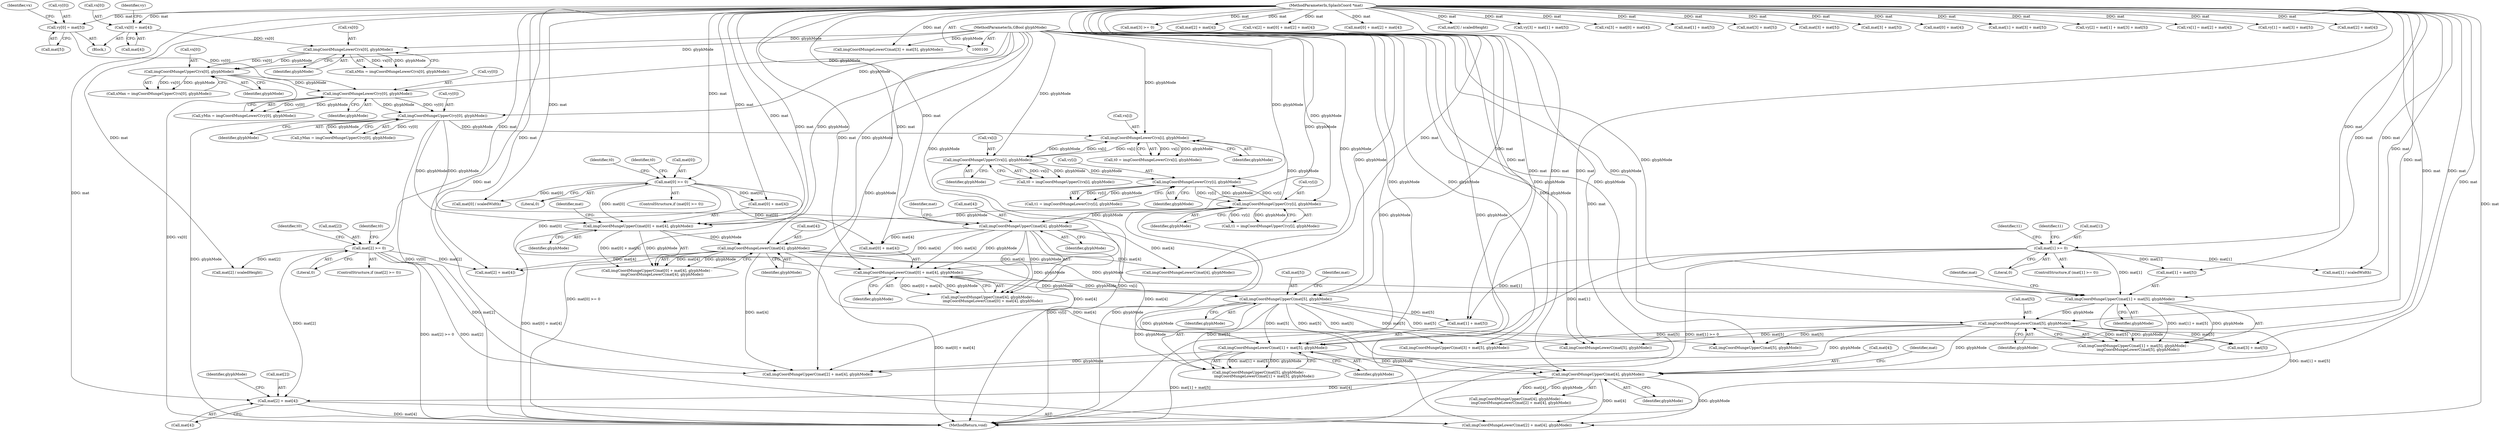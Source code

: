 digraph "0_poppler_a205e71a2dbe0c8d4f4905a76a3f79ec522eacec@pointer" {
"1000475" [label="(Call,mat[2] + mat[4])"];
"1000441" [label="(Call,mat[2] >= 0)"];
"1000105" [label="(MethodParameterIn,SplashCoord *mat)"];
"1000469" [label="(Call,imgCoordMungeUpperC(mat[4], glyphMode))"];
"1000365" [label="(Call,imgCoordMungeLowerC(mat[4], glyphMode))"];
"1000356" [label="(Call,imgCoordMungeUpperC(mat[0] + mat[4], glyphMode))"];
"1000347" [label="(Call,mat[0] >= 0)"];
"1000251" [label="(Call,imgCoordMungeUpperC(vy[0], glyphMode))"];
"1000244" [label="(Call,imgCoordMungeLowerC(vy[0], glyphMode))"];
"1000147" [label="(Call,vy[0] = mat[5])"];
"1000237" [label="(Call,imgCoordMungeUpperC(vx[0], glyphMode))"];
"1000230" [label="(Call,imgCoordMungeLowerC(vx[0], glyphMode))"];
"1000140" [label="(Call,vx[0] = mat[4])"];
"1000106" [label="(MethodParameterIn,GBool glyphMode)"];
"1000313" [label="(Call,imgCoordMungeUpperC(vy[i], glyphMode))"];
"1000298" [label="(Call,imgCoordMungeLowerC(vy[i], glyphMode))"];
"1000283" [label="(Call,imgCoordMungeUpperC(vx[i], glyphMode))"];
"1000268" [label="(Call,imgCoordMungeLowerC(vx[i], glyphMode))"];
"1000375" [label="(Call,imgCoordMungeUpperC(mat[4], glyphMode))"];
"1000408" [label="(Call,imgCoordMungeLowerC(mat[5], glyphMode))"];
"1000399" [label="(Call,imgCoordMungeUpperC(mat[1] + mat[5], glyphMode))"];
"1000390" [label="(Call,mat[1] >= 0)"];
"1000380" [label="(Call,imgCoordMungeLowerC(mat[0] + mat[4], glyphMode))"];
"1000423" [label="(Call,imgCoordMungeLowerC(mat[1] + mat[5], glyphMode))"];
"1000418" [label="(Call,imgCoordMungeUpperC(mat[5], glyphMode))"];
"1000241" [label="(Identifier,glyphMode)"];
"1000419" [label="(Call,mat[5])"];
"1000252" [label="(Call,vy[0])"];
"1000442" [label="(Call,mat[2])"];
"1000269" [label="(Call,vx[i])"];
"1000407" [label="(Identifier,glyphMode)"];
"1000484" [label="(Call,mat[3] >= 0)"];
"1000375" [label="(Call,imgCoordMungeUpperC(mat[4], glyphMode))"];
"1000107" [label="(Block,)"];
"1000470" [label="(Call,mat[4])"];
"1000299" [label="(Call,vy[i])"];
"1000410" [label="(Identifier,mat)"];
"1000423" [label="(Call,imgCoordMungeLowerC(mat[1] + mat[5], glyphMode))"];
"1000311" [label="(Call,t1 = imgCoordMungeUpperC(vy[i], glyphMode))"];
"1000448" [label="(Identifier,t0)"];
"1000451" [label="(Call,mat[2] + mat[4])"];
"1000144" [label="(Call,mat[4])"];
"1000347" [label="(Call,mat[0] >= 0)"];
"1000417" [label="(Call,imgCoordMungeUpperC(mat[5], glyphMode) -\n         imgCoordMungeLowerC(mat[1] + mat[5], glyphMode))"];
"1000416" [label="(Identifier,t1)"];
"1000467" [label="(Identifier,t0)"];
"1000158" [label="(Call,mat[2] + mat[4])"];
"1000176" [label="(Call,vx[2] = mat[0] + mat[2] + mat[4])"];
"1000314" [label="(Call,vy[i])"];
"1000391" [label="(Call,mat[1])"];
"1000234" [label="(Identifier,glyphMode)"];
"1000238" [label="(Call,vx[0])"];
"1000156" [label="(Identifier,vx)"];
"1000373" [label="(Identifier,t0)"];
"1000459" [label="(Call,imgCoordMungeLowerC(mat[4], glyphMode))"];
"1000394" [label="(Literal,0)"];
"1000180" [label="(Call,mat[0] + mat[2] + mat[4])"];
"1000242" [label="(Call,yMin = imgCoordMungeLowerC(vy[0], glyphMode))"];
"1000237" [label="(Call,imgCoordMungeUpperC(vx[0], glyphMode))"];
"1000566" [label="(Call,mat[2] / scaledHeight)"];
"1000302" [label="(Identifier,glyphMode)"];
"1000573" [label="(Call,mat[3] / scaledHeight)"];
"1000287" [label="(Identifier,glyphMode)"];
"1000652" [label="(MethodReturn,void)"];
"1000255" [label="(Identifier,glyphMode)"];
"1000398" [label="(Call,imgCoordMungeUpperC(mat[1] + mat[5], glyphMode) -\n         imgCoordMungeLowerC(mat[5], glyphMode))"];
"1000400" [label="(Call,mat[1] + mat[5])"];
"1000217" [label="(Call,vy[3] = mat[1] + mat[5])"];
"1000244" [label="(Call,imgCoordMungeLowerC(vy[0], glyphMode))"];
"1000206" [label="(Call,vx[3] = mat[0] + mat[4])"];
"1000418" [label="(Call,imgCoordMungeUpperC(mat[5], glyphMode))"];
"1000221" [label="(Call,mat[1] + mat[5])"];
"1000272" [label="(Identifier,glyphMode)"];
"1000445" [label="(Literal,0)"];
"1000482" [label="(Identifier,glyphMode)"];
"1000313" [label="(Call,imgCoordMungeUpperC(vy[i], glyphMode))"];
"1000399" [label="(Call,imgCoordMungeUpperC(mat[1] + mat[5], glyphMode))"];
"1000169" [label="(Call,mat[3] + mat[5])"];
"1000517" [label="(Call,imgCoordMungeLowerC(mat[3] + mat[5], glyphMode))"];
"1000351" [label="(Literal,0)"];
"1000383" [label="(Identifier,mat)"];
"1000369" [label="(Identifier,glyphMode)"];
"1000348" [label="(Call,mat[0])"];
"1000283" [label="(Call,imgCoordMungeUpperC(vx[i], glyphMode))"];
"1000346" [label="(ControlStructure,if (mat[0] >= 0))"];
"1000245" [label="(Call,vy[0])"];
"1000476" [label="(Call,mat[2])"];
"1000148" [label="(Call,vy[0])"];
"1000376" [label="(Call,mat[4])"];
"1000248" [label="(Identifier,glyphMode)"];
"1000141" [label="(Call,vx[0])"];
"1000199" [label="(Call,mat[3] + mat[5])"];
"1000381" [label="(Call,mat[0] + mat[4])"];
"1000366" [label="(Call,mat[4])"];
"1000441" [label="(Call,mat[2] >= 0)"];
"1000493" [label="(Call,imgCoordMungeUpperC(mat[3] + mat[5], glyphMode))"];
"1000426" [label="(Identifier,mat)"];
"1000284" [label="(Call,vx[i])"];
"1000355" [label="(Call,imgCoordMungeUpperC(mat[0] + mat[4], glyphMode) -\n         imgCoordMungeLowerC(mat[4], glyphMode))"];
"1000518" [label="(Call,mat[3] + mat[5])"];
"1000479" [label="(Call,mat[4])"];
"1000210" [label="(Call,mat[0] + mat[4])"];
"1000552" [label="(Call,mat[0] / scaledWidth)"];
"1000230" [label="(Call,imgCoordMungeLowerC(vx[0], glyphMode))"];
"1000195" [label="(Call,mat[1] + mat[3] + mat[5])"];
"1000379" [label="(Identifier,glyphMode)"];
"1000468" [label="(Call,imgCoordMungeUpperC(mat[4], glyphMode) -\n         imgCoordMungeLowerC(mat[2] + mat[4], glyphMode))"];
"1000149" [label="(Identifier,vy)"];
"1000367" [label="(Identifier,mat)"];
"1000397" [label="(Identifier,t1)"];
"1000317" [label="(Identifier,glyphMode)"];
"1000268" [label="(Call,imgCoordMungeLowerC(vx[i], glyphMode))"];
"1000473" [label="(Identifier,glyphMode)"];
"1000409" [label="(Call,mat[5])"];
"1000477" [label="(Identifier,mat)"];
"1000191" [label="(Call,vy[2] = mat[1] + mat[3] + mat[5])"];
"1000475" [label="(Call,mat[2] + mat[4])"];
"1000231" [label="(Call,vx[0])"];
"1000266" [label="(Call,t0 = imgCoordMungeLowerC(vx[i], glyphMode))"];
"1000469" [label="(Call,imgCoordMungeUpperC(mat[4], glyphMode))"];
"1000235" [label="(Call,xMax = imgCoordMungeUpperC(vx[0], glyphMode))"];
"1000512" [label="(Call,imgCoordMungeUpperC(mat[5], glyphMode))"];
"1000298" [label="(Call,imgCoordMungeLowerC(vy[i], glyphMode))"];
"1000422" [label="(Identifier,glyphMode)"];
"1000388" [label="(Identifier,glyphMode)"];
"1000559" [label="(Call,mat[1] / scaledWidth)"];
"1000281" [label="(Call,t0 = imgCoordMungeUpperC(vx[i], glyphMode))"];
"1000440" [label="(ControlStructure,if (mat[2] >= 0))"];
"1000408" [label="(Call,imgCoordMungeLowerC(mat[5], glyphMode))"];
"1000140" [label="(Call,vx[0] = mat[4])"];
"1000354" [label="(Identifier,t0)"];
"1000154" [label="(Call,vx[1] = mat[2] + mat[4])"];
"1000364" [label="(Identifier,glyphMode)"];
"1000249" [label="(Call,yMax = imgCoordMungeUpperC(vy[0], glyphMode))"];
"1000165" [label="(Call,vy[1] = mat[3] + mat[5])"];
"1000494" [label="(Call,mat[3] + mat[5])"];
"1000412" [label="(Identifier,glyphMode)"];
"1000450" [label="(Call,imgCoordMungeUpperC(mat[2] + mat[4], glyphMode))"];
"1000228" [label="(Call,xMin = imgCoordMungeLowerC(vx[0], glyphMode))"];
"1000474" [label="(Call,imgCoordMungeLowerC(mat[2] + mat[4], glyphMode))"];
"1000357" [label="(Call,mat[0] + mat[4])"];
"1000184" [label="(Call,mat[2] + mat[4])"];
"1000356" [label="(Call,imgCoordMungeUpperC(mat[0] + mat[4], glyphMode))"];
"1000380" [label="(Call,imgCoordMungeLowerC(mat[0] + mat[4], glyphMode))"];
"1000365" [label="(Call,imgCoordMungeLowerC(mat[4], glyphMode))"];
"1000431" [label="(Identifier,glyphMode)"];
"1000389" [label="(ControlStructure,if (mat[1] >= 0))"];
"1000147" [label="(Call,vy[0] = mat[5])"];
"1000390" [label="(Call,mat[1] >= 0)"];
"1000106" [label="(MethodParameterIn,GBool glyphMode)"];
"1000296" [label="(Call,t1 = imgCoordMungeLowerC(vy[i], glyphMode))"];
"1000424" [label="(Call,mat[1] + mat[5])"];
"1000374" [label="(Call,imgCoordMungeUpperC(mat[4], glyphMode) -\n         imgCoordMungeLowerC(mat[0] + mat[4], glyphMode))"];
"1000105" [label="(MethodParameterIn,SplashCoord *mat)"];
"1000251" [label="(Call,imgCoordMungeUpperC(vy[0], glyphMode))"];
"1000502" [label="(Call,imgCoordMungeLowerC(mat[5], glyphMode))"];
"1000151" [label="(Call,mat[5])"];
"1000475" -> "1000474"  [label="AST: "];
"1000475" -> "1000479"  [label="CFG: "];
"1000476" -> "1000475"  [label="AST: "];
"1000479" -> "1000475"  [label="AST: "];
"1000482" -> "1000475"  [label="CFG: "];
"1000475" -> "1000652"  [label="DDG: mat[4]"];
"1000441" -> "1000475"  [label="DDG: mat[2]"];
"1000105" -> "1000475"  [label="DDG: mat"];
"1000469" -> "1000475"  [label="DDG: mat[4]"];
"1000441" -> "1000440"  [label="AST: "];
"1000441" -> "1000445"  [label="CFG: "];
"1000442" -> "1000441"  [label="AST: "];
"1000445" -> "1000441"  [label="AST: "];
"1000448" -> "1000441"  [label="CFG: "];
"1000467" -> "1000441"  [label="CFG: "];
"1000441" -> "1000652"  [label="DDG: mat[2] >= 0"];
"1000105" -> "1000441"  [label="DDG: mat"];
"1000441" -> "1000450"  [label="DDG: mat[2]"];
"1000441" -> "1000451"  [label="DDG: mat[2]"];
"1000441" -> "1000474"  [label="DDG: mat[2]"];
"1000441" -> "1000566"  [label="DDG: mat[2]"];
"1000105" -> "1000100"  [label="AST: "];
"1000105" -> "1000652"  [label="DDG: mat"];
"1000105" -> "1000140"  [label="DDG: mat"];
"1000105" -> "1000147"  [label="DDG: mat"];
"1000105" -> "1000154"  [label="DDG: mat"];
"1000105" -> "1000158"  [label="DDG: mat"];
"1000105" -> "1000165"  [label="DDG: mat"];
"1000105" -> "1000169"  [label="DDG: mat"];
"1000105" -> "1000176"  [label="DDG: mat"];
"1000105" -> "1000180"  [label="DDG: mat"];
"1000105" -> "1000184"  [label="DDG: mat"];
"1000105" -> "1000191"  [label="DDG: mat"];
"1000105" -> "1000195"  [label="DDG: mat"];
"1000105" -> "1000199"  [label="DDG: mat"];
"1000105" -> "1000206"  [label="DDG: mat"];
"1000105" -> "1000210"  [label="DDG: mat"];
"1000105" -> "1000217"  [label="DDG: mat"];
"1000105" -> "1000221"  [label="DDG: mat"];
"1000105" -> "1000347"  [label="DDG: mat"];
"1000105" -> "1000356"  [label="DDG: mat"];
"1000105" -> "1000357"  [label="DDG: mat"];
"1000105" -> "1000365"  [label="DDG: mat"];
"1000105" -> "1000375"  [label="DDG: mat"];
"1000105" -> "1000380"  [label="DDG: mat"];
"1000105" -> "1000381"  [label="DDG: mat"];
"1000105" -> "1000390"  [label="DDG: mat"];
"1000105" -> "1000399"  [label="DDG: mat"];
"1000105" -> "1000400"  [label="DDG: mat"];
"1000105" -> "1000408"  [label="DDG: mat"];
"1000105" -> "1000418"  [label="DDG: mat"];
"1000105" -> "1000423"  [label="DDG: mat"];
"1000105" -> "1000424"  [label="DDG: mat"];
"1000105" -> "1000450"  [label="DDG: mat"];
"1000105" -> "1000451"  [label="DDG: mat"];
"1000105" -> "1000459"  [label="DDG: mat"];
"1000105" -> "1000469"  [label="DDG: mat"];
"1000105" -> "1000474"  [label="DDG: mat"];
"1000105" -> "1000484"  [label="DDG: mat"];
"1000105" -> "1000493"  [label="DDG: mat"];
"1000105" -> "1000494"  [label="DDG: mat"];
"1000105" -> "1000502"  [label="DDG: mat"];
"1000105" -> "1000512"  [label="DDG: mat"];
"1000105" -> "1000517"  [label="DDG: mat"];
"1000105" -> "1000518"  [label="DDG: mat"];
"1000105" -> "1000552"  [label="DDG: mat"];
"1000105" -> "1000559"  [label="DDG: mat"];
"1000105" -> "1000566"  [label="DDG: mat"];
"1000105" -> "1000573"  [label="DDG: mat"];
"1000469" -> "1000468"  [label="AST: "];
"1000469" -> "1000473"  [label="CFG: "];
"1000470" -> "1000469"  [label="AST: "];
"1000473" -> "1000469"  [label="AST: "];
"1000477" -> "1000469"  [label="CFG: "];
"1000469" -> "1000468"  [label="DDG: mat[4]"];
"1000469" -> "1000468"  [label="DDG: glyphMode"];
"1000365" -> "1000469"  [label="DDG: mat[4]"];
"1000375" -> "1000469"  [label="DDG: mat[4]"];
"1000408" -> "1000469"  [label="DDG: glyphMode"];
"1000423" -> "1000469"  [label="DDG: glyphMode"];
"1000106" -> "1000469"  [label="DDG: glyphMode"];
"1000469" -> "1000474"  [label="DDG: mat[4]"];
"1000469" -> "1000474"  [label="DDG: glyphMode"];
"1000365" -> "1000355"  [label="AST: "];
"1000365" -> "1000369"  [label="CFG: "];
"1000366" -> "1000365"  [label="AST: "];
"1000369" -> "1000365"  [label="AST: "];
"1000355" -> "1000365"  [label="CFG: "];
"1000365" -> "1000355"  [label="DDG: mat[4]"];
"1000365" -> "1000355"  [label="DDG: glyphMode"];
"1000356" -> "1000365"  [label="DDG: glyphMode"];
"1000106" -> "1000365"  [label="DDG: glyphMode"];
"1000365" -> "1000399"  [label="DDG: glyphMode"];
"1000365" -> "1000418"  [label="DDG: glyphMode"];
"1000365" -> "1000450"  [label="DDG: mat[4]"];
"1000365" -> "1000451"  [label="DDG: mat[4]"];
"1000365" -> "1000459"  [label="DDG: mat[4]"];
"1000356" -> "1000355"  [label="AST: "];
"1000356" -> "1000364"  [label="CFG: "];
"1000357" -> "1000356"  [label="AST: "];
"1000364" -> "1000356"  [label="AST: "];
"1000367" -> "1000356"  [label="CFG: "];
"1000356" -> "1000652"  [label="DDG: mat[0] + mat[4]"];
"1000356" -> "1000355"  [label="DDG: mat[0] + mat[4]"];
"1000356" -> "1000355"  [label="DDG: glyphMode"];
"1000347" -> "1000356"  [label="DDG: mat[0]"];
"1000251" -> "1000356"  [label="DDG: glyphMode"];
"1000313" -> "1000356"  [label="DDG: glyphMode"];
"1000106" -> "1000356"  [label="DDG: glyphMode"];
"1000347" -> "1000346"  [label="AST: "];
"1000347" -> "1000351"  [label="CFG: "];
"1000348" -> "1000347"  [label="AST: "];
"1000351" -> "1000347"  [label="AST: "];
"1000354" -> "1000347"  [label="CFG: "];
"1000373" -> "1000347"  [label="CFG: "];
"1000347" -> "1000652"  [label="DDG: mat[0] >= 0"];
"1000347" -> "1000357"  [label="DDG: mat[0]"];
"1000347" -> "1000380"  [label="DDG: mat[0]"];
"1000347" -> "1000381"  [label="DDG: mat[0]"];
"1000347" -> "1000552"  [label="DDG: mat[0]"];
"1000251" -> "1000249"  [label="AST: "];
"1000251" -> "1000255"  [label="CFG: "];
"1000252" -> "1000251"  [label="AST: "];
"1000255" -> "1000251"  [label="AST: "];
"1000249" -> "1000251"  [label="CFG: "];
"1000251" -> "1000652"  [label="DDG: glyphMode"];
"1000251" -> "1000652"  [label="DDG: vy[0]"];
"1000251" -> "1000249"  [label="DDG: vy[0]"];
"1000251" -> "1000249"  [label="DDG: glyphMode"];
"1000244" -> "1000251"  [label="DDG: vy[0]"];
"1000244" -> "1000251"  [label="DDG: glyphMode"];
"1000106" -> "1000251"  [label="DDG: glyphMode"];
"1000251" -> "1000268"  [label="DDG: glyphMode"];
"1000251" -> "1000375"  [label="DDG: glyphMode"];
"1000244" -> "1000242"  [label="AST: "];
"1000244" -> "1000248"  [label="CFG: "];
"1000245" -> "1000244"  [label="AST: "];
"1000248" -> "1000244"  [label="AST: "];
"1000242" -> "1000244"  [label="CFG: "];
"1000244" -> "1000242"  [label="DDG: vy[0]"];
"1000244" -> "1000242"  [label="DDG: glyphMode"];
"1000147" -> "1000244"  [label="DDG: vy[0]"];
"1000237" -> "1000244"  [label="DDG: glyphMode"];
"1000106" -> "1000244"  [label="DDG: glyphMode"];
"1000147" -> "1000107"  [label="AST: "];
"1000147" -> "1000151"  [label="CFG: "];
"1000148" -> "1000147"  [label="AST: "];
"1000151" -> "1000147"  [label="AST: "];
"1000156" -> "1000147"  [label="CFG: "];
"1000237" -> "1000235"  [label="AST: "];
"1000237" -> "1000241"  [label="CFG: "];
"1000238" -> "1000237"  [label="AST: "];
"1000241" -> "1000237"  [label="AST: "];
"1000235" -> "1000237"  [label="CFG: "];
"1000237" -> "1000652"  [label="DDG: vx[0]"];
"1000237" -> "1000235"  [label="DDG: vx[0]"];
"1000237" -> "1000235"  [label="DDG: glyphMode"];
"1000230" -> "1000237"  [label="DDG: vx[0]"];
"1000230" -> "1000237"  [label="DDG: glyphMode"];
"1000106" -> "1000237"  [label="DDG: glyphMode"];
"1000230" -> "1000228"  [label="AST: "];
"1000230" -> "1000234"  [label="CFG: "];
"1000231" -> "1000230"  [label="AST: "];
"1000234" -> "1000230"  [label="AST: "];
"1000228" -> "1000230"  [label="CFG: "];
"1000230" -> "1000228"  [label="DDG: vx[0]"];
"1000230" -> "1000228"  [label="DDG: glyphMode"];
"1000140" -> "1000230"  [label="DDG: vx[0]"];
"1000106" -> "1000230"  [label="DDG: glyphMode"];
"1000140" -> "1000107"  [label="AST: "];
"1000140" -> "1000144"  [label="CFG: "];
"1000141" -> "1000140"  [label="AST: "];
"1000144" -> "1000140"  [label="AST: "];
"1000149" -> "1000140"  [label="CFG: "];
"1000106" -> "1000100"  [label="AST: "];
"1000106" -> "1000652"  [label="DDG: glyphMode"];
"1000106" -> "1000268"  [label="DDG: glyphMode"];
"1000106" -> "1000283"  [label="DDG: glyphMode"];
"1000106" -> "1000298"  [label="DDG: glyphMode"];
"1000106" -> "1000313"  [label="DDG: glyphMode"];
"1000106" -> "1000375"  [label="DDG: glyphMode"];
"1000106" -> "1000380"  [label="DDG: glyphMode"];
"1000106" -> "1000399"  [label="DDG: glyphMode"];
"1000106" -> "1000408"  [label="DDG: glyphMode"];
"1000106" -> "1000418"  [label="DDG: glyphMode"];
"1000106" -> "1000423"  [label="DDG: glyphMode"];
"1000106" -> "1000450"  [label="DDG: glyphMode"];
"1000106" -> "1000459"  [label="DDG: glyphMode"];
"1000106" -> "1000474"  [label="DDG: glyphMode"];
"1000106" -> "1000493"  [label="DDG: glyphMode"];
"1000106" -> "1000502"  [label="DDG: glyphMode"];
"1000106" -> "1000512"  [label="DDG: glyphMode"];
"1000106" -> "1000517"  [label="DDG: glyphMode"];
"1000313" -> "1000311"  [label="AST: "];
"1000313" -> "1000317"  [label="CFG: "];
"1000314" -> "1000313"  [label="AST: "];
"1000317" -> "1000313"  [label="AST: "];
"1000311" -> "1000313"  [label="CFG: "];
"1000313" -> "1000652"  [label="DDG: vy[i]"];
"1000313" -> "1000652"  [label="DDG: glyphMode"];
"1000313" -> "1000268"  [label="DDG: glyphMode"];
"1000313" -> "1000298"  [label="DDG: vy[i]"];
"1000313" -> "1000311"  [label="DDG: vy[i]"];
"1000313" -> "1000311"  [label="DDG: glyphMode"];
"1000298" -> "1000313"  [label="DDG: vy[i]"];
"1000298" -> "1000313"  [label="DDG: glyphMode"];
"1000313" -> "1000375"  [label="DDG: glyphMode"];
"1000298" -> "1000296"  [label="AST: "];
"1000298" -> "1000302"  [label="CFG: "];
"1000299" -> "1000298"  [label="AST: "];
"1000302" -> "1000298"  [label="AST: "];
"1000296" -> "1000298"  [label="CFG: "];
"1000298" -> "1000296"  [label="DDG: vy[i]"];
"1000298" -> "1000296"  [label="DDG: glyphMode"];
"1000283" -> "1000298"  [label="DDG: glyphMode"];
"1000283" -> "1000281"  [label="AST: "];
"1000283" -> "1000287"  [label="CFG: "];
"1000284" -> "1000283"  [label="AST: "];
"1000287" -> "1000283"  [label="AST: "];
"1000281" -> "1000283"  [label="CFG: "];
"1000283" -> "1000652"  [label="DDG: vx[i]"];
"1000283" -> "1000268"  [label="DDG: vx[i]"];
"1000283" -> "1000281"  [label="DDG: vx[i]"];
"1000283" -> "1000281"  [label="DDG: glyphMode"];
"1000268" -> "1000283"  [label="DDG: vx[i]"];
"1000268" -> "1000283"  [label="DDG: glyphMode"];
"1000268" -> "1000266"  [label="AST: "];
"1000268" -> "1000272"  [label="CFG: "];
"1000269" -> "1000268"  [label="AST: "];
"1000272" -> "1000268"  [label="AST: "];
"1000266" -> "1000268"  [label="CFG: "];
"1000268" -> "1000266"  [label="DDG: vx[i]"];
"1000268" -> "1000266"  [label="DDG: glyphMode"];
"1000375" -> "1000374"  [label="AST: "];
"1000375" -> "1000379"  [label="CFG: "];
"1000376" -> "1000375"  [label="AST: "];
"1000379" -> "1000375"  [label="AST: "];
"1000383" -> "1000375"  [label="CFG: "];
"1000375" -> "1000374"  [label="DDG: mat[4]"];
"1000375" -> "1000374"  [label="DDG: glyphMode"];
"1000375" -> "1000380"  [label="DDG: mat[4]"];
"1000375" -> "1000380"  [label="DDG: glyphMode"];
"1000375" -> "1000381"  [label="DDG: mat[4]"];
"1000375" -> "1000450"  [label="DDG: mat[4]"];
"1000375" -> "1000451"  [label="DDG: mat[4]"];
"1000375" -> "1000459"  [label="DDG: mat[4]"];
"1000408" -> "1000398"  [label="AST: "];
"1000408" -> "1000412"  [label="CFG: "];
"1000409" -> "1000408"  [label="AST: "];
"1000412" -> "1000408"  [label="AST: "];
"1000398" -> "1000408"  [label="CFG: "];
"1000408" -> "1000398"  [label="DDG: mat[5]"];
"1000408" -> "1000398"  [label="DDG: glyphMode"];
"1000399" -> "1000408"  [label="DDG: glyphMode"];
"1000408" -> "1000450"  [label="DDG: glyphMode"];
"1000408" -> "1000493"  [label="DDG: mat[5]"];
"1000408" -> "1000494"  [label="DDG: mat[5]"];
"1000408" -> "1000502"  [label="DDG: mat[5]"];
"1000408" -> "1000512"  [label="DDG: mat[5]"];
"1000399" -> "1000398"  [label="AST: "];
"1000399" -> "1000407"  [label="CFG: "];
"1000400" -> "1000399"  [label="AST: "];
"1000407" -> "1000399"  [label="AST: "];
"1000410" -> "1000399"  [label="CFG: "];
"1000399" -> "1000652"  [label="DDG: mat[1] + mat[5]"];
"1000399" -> "1000398"  [label="DDG: mat[1] + mat[5]"];
"1000399" -> "1000398"  [label="DDG: glyphMode"];
"1000390" -> "1000399"  [label="DDG: mat[1]"];
"1000380" -> "1000399"  [label="DDG: glyphMode"];
"1000390" -> "1000389"  [label="AST: "];
"1000390" -> "1000394"  [label="CFG: "];
"1000391" -> "1000390"  [label="AST: "];
"1000394" -> "1000390"  [label="AST: "];
"1000397" -> "1000390"  [label="CFG: "];
"1000416" -> "1000390"  [label="CFG: "];
"1000390" -> "1000652"  [label="DDG: mat[1] >= 0"];
"1000390" -> "1000400"  [label="DDG: mat[1]"];
"1000390" -> "1000423"  [label="DDG: mat[1]"];
"1000390" -> "1000424"  [label="DDG: mat[1]"];
"1000390" -> "1000559"  [label="DDG: mat[1]"];
"1000380" -> "1000374"  [label="AST: "];
"1000380" -> "1000388"  [label="CFG: "];
"1000381" -> "1000380"  [label="AST: "];
"1000388" -> "1000380"  [label="AST: "];
"1000374" -> "1000380"  [label="CFG: "];
"1000380" -> "1000652"  [label="DDG: mat[0] + mat[4]"];
"1000380" -> "1000374"  [label="DDG: mat[0] + mat[4]"];
"1000380" -> "1000374"  [label="DDG: glyphMode"];
"1000380" -> "1000418"  [label="DDG: glyphMode"];
"1000423" -> "1000417"  [label="AST: "];
"1000423" -> "1000431"  [label="CFG: "];
"1000424" -> "1000423"  [label="AST: "];
"1000431" -> "1000423"  [label="AST: "];
"1000417" -> "1000423"  [label="CFG: "];
"1000423" -> "1000652"  [label="DDG: mat[1] + mat[5]"];
"1000423" -> "1000417"  [label="DDG: mat[1] + mat[5]"];
"1000423" -> "1000417"  [label="DDG: glyphMode"];
"1000418" -> "1000423"  [label="DDG: mat[5]"];
"1000418" -> "1000423"  [label="DDG: glyphMode"];
"1000423" -> "1000450"  [label="DDG: glyphMode"];
"1000418" -> "1000417"  [label="AST: "];
"1000418" -> "1000422"  [label="CFG: "];
"1000419" -> "1000418"  [label="AST: "];
"1000422" -> "1000418"  [label="AST: "];
"1000426" -> "1000418"  [label="CFG: "];
"1000418" -> "1000417"  [label="DDG: mat[5]"];
"1000418" -> "1000417"  [label="DDG: glyphMode"];
"1000418" -> "1000424"  [label="DDG: mat[5]"];
"1000418" -> "1000493"  [label="DDG: mat[5]"];
"1000418" -> "1000494"  [label="DDG: mat[5]"];
"1000418" -> "1000502"  [label="DDG: mat[5]"];
"1000418" -> "1000512"  [label="DDG: mat[5]"];
}
